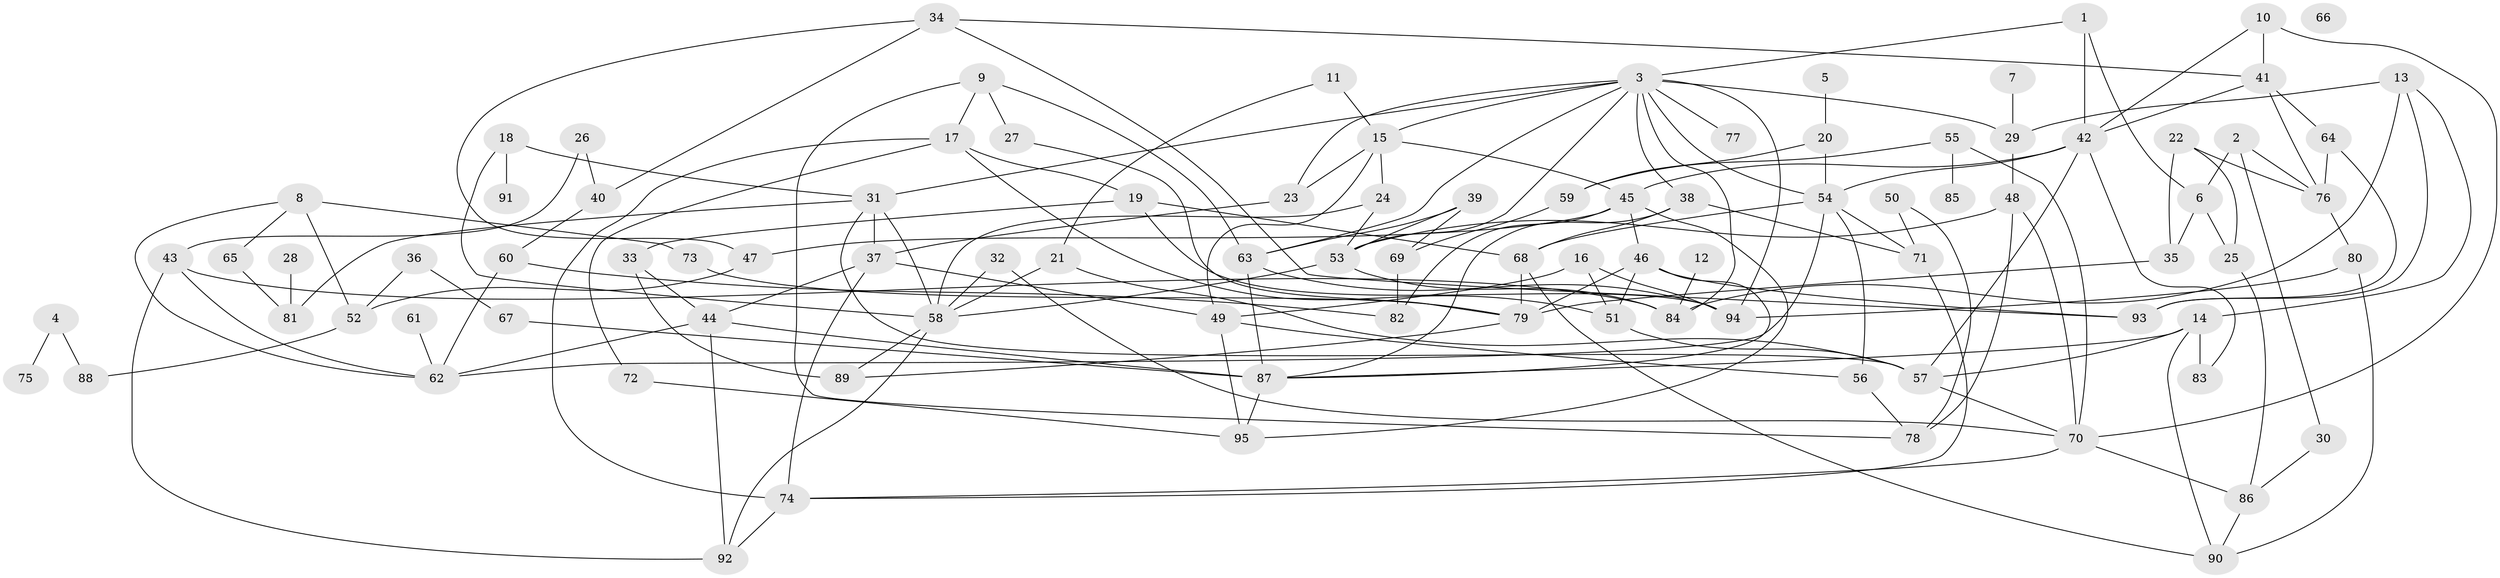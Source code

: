 // Generated by graph-tools (version 1.1) at 2025/13/03/09/25 04:13:07]
// undirected, 95 vertices, 173 edges
graph export_dot {
graph [start="1"]
  node [color=gray90,style=filled];
  1;
  2;
  3;
  4;
  5;
  6;
  7;
  8;
  9;
  10;
  11;
  12;
  13;
  14;
  15;
  16;
  17;
  18;
  19;
  20;
  21;
  22;
  23;
  24;
  25;
  26;
  27;
  28;
  29;
  30;
  31;
  32;
  33;
  34;
  35;
  36;
  37;
  38;
  39;
  40;
  41;
  42;
  43;
  44;
  45;
  46;
  47;
  48;
  49;
  50;
  51;
  52;
  53;
  54;
  55;
  56;
  57;
  58;
  59;
  60;
  61;
  62;
  63;
  64;
  65;
  66;
  67;
  68;
  69;
  70;
  71;
  72;
  73;
  74;
  75;
  76;
  77;
  78;
  79;
  80;
  81;
  82;
  83;
  84;
  85;
  86;
  87;
  88;
  89;
  90;
  91;
  92;
  93;
  94;
  95;
  1 -- 3;
  1 -- 6;
  1 -- 42;
  2 -- 6;
  2 -- 30;
  2 -- 76;
  3 -- 15;
  3 -- 23;
  3 -- 29;
  3 -- 31;
  3 -- 38;
  3 -- 53;
  3 -- 54;
  3 -- 63;
  3 -- 77;
  3 -- 84;
  3 -- 94;
  4 -- 75;
  4 -- 88;
  5 -- 20;
  6 -- 25;
  6 -- 35;
  7 -- 29;
  8 -- 52;
  8 -- 62;
  8 -- 65;
  8 -- 73;
  9 -- 17;
  9 -- 27;
  9 -- 63;
  9 -- 78;
  10 -- 41;
  10 -- 42;
  10 -- 70;
  11 -- 15;
  11 -- 21;
  12 -- 84;
  13 -- 14;
  13 -- 29;
  13 -- 84;
  13 -- 93;
  14 -- 57;
  14 -- 83;
  14 -- 87;
  14 -- 90;
  15 -- 23;
  15 -- 24;
  15 -- 45;
  15 -- 49;
  16 -- 49;
  16 -- 51;
  16 -- 94;
  17 -- 19;
  17 -- 51;
  17 -- 72;
  17 -- 74;
  18 -- 31;
  18 -- 58;
  18 -- 91;
  19 -- 33;
  19 -- 68;
  19 -- 94;
  20 -- 54;
  20 -- 59;
  21 -- 57;
  21 -- 58;
  22 -- 25;
  22 -- 35;
  22 -- 76;
  23 -- 37;
  24 -- 53;
  24 -- 58;
  25 -- 86;
  26 -- 40;
  26 -- 43;
  27 -- 79;
  28 -- 81;
  29 -- 48;
  30 -- 86;
  31 -- 37;
  31 -- 57;
  31 -- 58;
  31 -- 81;
  32 -- 58;
  32 -- 70;
  33 -- 44;
  33 -- 89;
  34 -- 40;
  34 -- 41;
  34 -- 47;
  34 -- 93;
  35 -- 79;
  36 -- 52;
  36 -- 67;
  37 -- 44;
  37 -- 49;
  37 -- 74;
  38 -- 68;
  38 -- 71;
  38 -- 87;
  39 -- 53;
  39 -- 63;
  39 -- 69;
  40 -- 60;
  41 -- 42;
  41 -- 64;
  41 -- 76;
  42 -- 45;
  42 -- 54;
  42 -- 57;
  42 -- 83;
  43 -- 62;
  43 -- 84;
  43 -- 92;
  44 -- 62;
  44 -- 87;
  44 -- 92;
  45 -- 46;
  45 -- 47;
  45 -- 82;
  45 -- 95;
  46 -- 51;
  46 -- 79;
  46 -- 87;
  46 -- 93;
  47 -- 52;
  48 -- 53;
  48 -- 70;
  48 -- 78;
  49 -- 56;
  49 -- 95;
  50 -- 71;
  50 -- 78;
  51 -- 57;
  52 -- 88;
  53 -- 58;
  53 -- 84;
  54 -- 56;
  54 -- 62;
  54 -- 68;
  54 -- 71;
  55 -- 59;
  55 -- 70;
  55 -- 85;
  56 -- 78;
  57 -- 70;
  58 -- 89;
  58 -- 92;
  59 -- 69;
  60 -- 62;
  60 -- 82;
  61 -- 62;
  63 -- 87;
  63 -- 94;
  64 -- 76;
  64 -- 93;
  65 -- 81;
  67 -- 87;
  68 -- 79;
  68 -- 90;
  69 -- 82;
  70 -- 74;
  70 -- 86;
  71 -- 74;
  72 -- 95;
  73 -- 79;
  74 -- 92;
  76 -- 80;
  79 -- 89;
  80 -- 90;
  80 -- 94;
  86 -- 90;
  87 -- 95;
}
